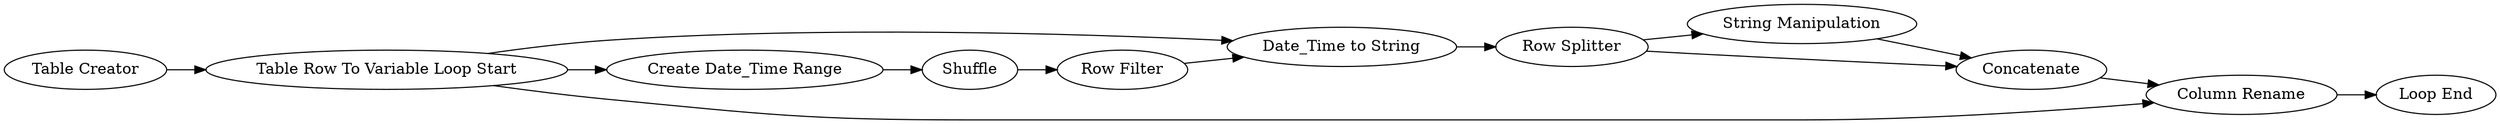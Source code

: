 digraph {
	97 [label="Table Creator"]
	99 [label="Loop End"]
	100 [label="Date_Time to String"]
	102 [label="Table Row To Variable Loop Start"]
	103 [label="Create Date_Time Range"]
	104 [label=Shuffle]
	105 [label="Row Filter"]
	106 [label="Column Rename"]
	107 [label="Row Splitter"]
	108 [label="String Manipulation"]
	109 [label=Concatenate]
	97 -> 102
	100 -> 107
	102 -> 103
	102 -> 100
	102 -> 106
	103 -> 104
	104 -> 105
	105 -> 100
	106 -> 99
	107 -> 109
	107 -> 108
	108 -> 109
	109 -> 106
	rankdir=LR
}
